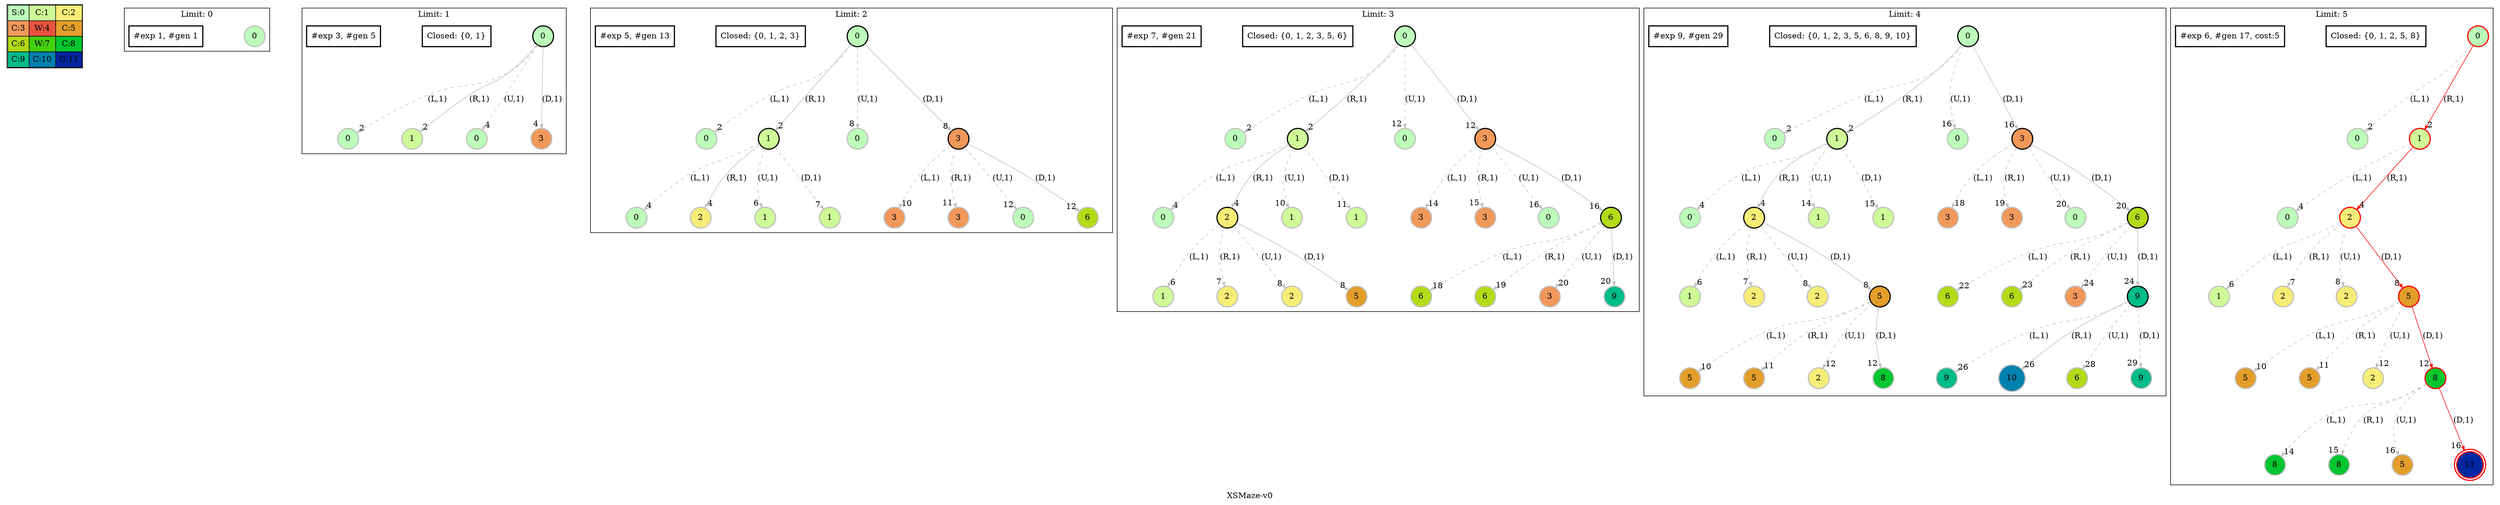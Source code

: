 digraph XSMaze { label="XSMaze-v0" nodesep=1 ranksep="1.2" node [shape=circle penwidth=2] edge [arrowsize=0.7] 
subgraph MAP {label=Map;map [shape=plaintext label=<<table border="1" cellpadding="5" cellspacing="0" cellborder="1"><tr><td bgcolor="0.32745098 0.267733   0.99083125 1.        ">S:0</td><td bgcolor="0.24117647 0.39545121 0.97940977 1.        ">C:1</td><td bgcolor="0.15490196 0.51591783 0.96349314 1.        ">C:2</td></tr><tr><td bgcolor="0.06862745 0.62692381 0.94315443 1.        ">C:3</td><td bgcolor="0.01764706 0.72643357 0.91848699 1.        ">W:4</td><td bgcolor="0.10392157 0.81262237 0.88960401 1.        ">C:5</td></tr><tr><td bgcolor="0.19803922 0.88960401 0.8534438  1.        ">C:6</td><td bgcolor="0.28431373 0.94315443 0.81619691 1.        ">W:7</td><td bgcolor="0.37058824 0.97940977 0.77520398 1.        ">C:8</td></tr><tr><td bgcolor="0.45686275 0.99770518 0.73065313 1.        ">C:9</td><td bgcolor="0.54313725 0.99770518 0.68274886 1.        ">C:10</td><td bgcolor="0.62941176 0.97940977 0.63171101 1.        ">G:11</td></tr></table>>]} 
subgraph cluster0 { label="Limit: 0"    "0_0" [label="0" style=filled color=grey fillcolor="0.32745098 0.267733   0.99083125 1.        " ]; "#exp 1, #gen 1" [ shape=box ]; }
subgraph cluster1 { label="Limit: 1"    "1_0" [label="0" style=filled color=grey fillcolor="0.32745098 0.267733   0.99083125 1.        " ];
"1_0.0-0" [label="0" style=filled color=grey fillcolor="0.32745098 0.267733   0.99083125 1.        " ]; "1_0" -> "1_0.0-0" [label="(L,1)" headlabel=" 2 " style="dashed" color=grey ]; "1_c" [label="Closed: {0}" shape=box]; 
"1_0" [label="0" style=filled color=black fillcolor="0.32745098 0.267733   0.99083125 1.        " ];"1_0.1-1" [label="1" style=filled color=grey fillcolor="0.24117647 0.39545121 0.97940977 1.        " ]; "1_0" -> "1_0.1-1" [label="(R,1)" headlabel=" 2 " style="" color=grey ]; "1_c" [label="Closed: {0}" shape=box]; 
"1_0.0-2" [label="0" style=filled color=grey fillcolor="0.32745098 0.267733   0.99083125 1.        " ]; "1_0" -> "1_0.0-2" [label="(U,1)" headlabel=" 4 " style="dashed" color=grey ]; "1_c" [label="Closed: {0, 1}" shape=box]; 

"1_0.3-3" [label="3" style=filled color=grey fillcolor="0.06862745 0.62692381 0.94315443 1.        " ]; "1_0" -> "1_0.3-3" [label="(D,1)" headlabel=" 4 " style="" color=grey ]; "1_c" [label="Closed: {0, 1}" shape=box];  "#exp 3, #gen 5" [ shape=box ]; }
subgraph cluster2 { label="Limit: 2"    "2_0" [label="0" style=filled color=grey fillcolor="0.32745098 0.267733   0.99083125 1.        " ];
"2_0.0-0" [label="0" style=filled color=grey fillcolor="0.32745098 0.267733   0.99083125 1.        " ]; "2_0" -> "2_0.0-0" [label="(L,1)" headlabel=" 2 " style="dashed" color=grey ]; "2_c" [label="Closed: {0}" shape=box]; 
"2_0" [label="0" style=filled color=black fillcolor="0.32745098 0.267733   0.99083125 1.        " ];"2_0.1-1" [label="1" style=filled color=grey fillcolor="0.24117647 0.39545121 0.97940977 1.        " ]; "2_0" -> "2_0.1-1" [label="(R,1)" headlabel=" 2 " style="" color=grey ]; "2_c" [label="Closed: {0}" shape=box]; 
"2_0.1.0-0" [label="0" style=filled color=grey fillcolor="0.32745098 0.267733   0.99083125 1.        " ]; "2_0.1-1" -> "2_0.1.0-0" [label="(L,1)" headlabel=" 4 " style="dashed" color=grey ]; "2_c" [label="Closed: {0, 1}" shape=box]; 
"2_0.1-1" [label="1" style=filled color=black fillcolor="0.24117647 0.39545121 0.97940977 1.        " ];"2_0.1.2-1" [label="2" style=filled color=grey fillcolor="0.15490196 0.51591783 0.96349314 1.        " ]; "2_0.1-1" -> "2_0.1.2-1" [label="(R,1)" headlabel=" 4 " style="" color=grey ]; "2_c" [label="Closed: {0, 1}" shape=box]; 
"2_0.1.1-2" [label="1" style=filled color=grey fillcolor="0.24117647 0.39545121 0.97940977 1.        " ]; "2_0.1-1" -> "2_0.1.1-2" [label="(U,1)" headlabel=" 6 " style="dashed" color=grey ]; "2_c" [label="Closed: {0, 1, 2}" shape=box]; 
"2_0.1.1-3" [label="1" style=filled color=grey fillcolor="0.24117647 0.39545121 0.97940977 1.        " ]; "2_0.1-1" -> "2_0.1.1-3" [label="(D,1)" headlabel=" 7 " style="dashed" color=grey ]; "2_c" [label="Closed: {0, 1, 2}" shape=box]; 
"2_0.0-2" [label="0" style=filled color=grey fillcolor="0.32745098 0.267733   0.99083125 1.        " ]; "2_0" -> "2_0.0-2" [label="(U,1)" headlabel=" 8 " style="dashed" color=grey ]; "2_c" [label="Closed: {0, 1, 2}" shape=box]; 
"2_0.3-3" [label="3" style=filled color=grey fillcolor="0.06862745 0.62692381 0.94315443 1.        " ]; "2_0" -> "2_0.3-3" [label="(D,1)" headlabel=" 8 " style="" color=grey ]; "2_c" [label="Closed: {0, 1, 2}" shape=box]; 
"2_0.3.3-0" [label="3" style=filled color=grey fillcolor="0.06862745 0.62692381 0.94315443 1.        " ]; "2_0.3-3" -> "2_0.3.3-0" [label="(L,1)" headlabel=" 10 " style="dashed" color=grey ]; "2_c" [label="Closed: {0, 1, 2, 3}" shape=box]; 
"2_0.3.3-1" [label="3" style=filled color=grey fillcolor="0.06862745 0.62692381 0.94315443 1.        " ]; "2_0.3-3" -> "2_0.3.3-1" [label="(R,1)" headlabel=" 11 " style="dashed" color=grey ]; "2_c" [label="Closed: {0, 1, 2, 3}" shape=box]; 
"2_0.3.0-2" [label="0" style=filled color=grey fillcolor="0.32745098 0.267733   0.99083125 1.        " ]; "2_0.3-3" -> "2_0.3.0-2" [label="(U,1)" headlabel=" 12 " style="dashed" color=grey ]; "2_c" [label="Closed: {0, 1, 2, 3}" shape=box]; 

"2_0.3-3" [label="3" style=filled color=black fillcolor="0.06862745 0.62692381 0.94315443 1.        " ];"2_0.3.6-3" [label="6" style=filled color=grey fillcolor="0.19803922 0.88960401 0.8534438  1.        " ]; "2_0.3-3" -> "2_0.3.6-3" [label="(D,1)" headlabel=" 12 " style="" color=grey ]; "2_c" [label="Closed: {0, 1, 2, 3}" shape=box];  "#exp 5, #gen 13" [ shape=box ]; }
subgraph cluster3 { label="Limit: 3"    "3_0" [label="0" style=filled color=grey fillcolor="0.32745098 0.267733   0.99083125 1.        " ];
"3_0.0-0" [label="0" style=filled color=grey fillcolor="0.32745098 0.267733   0.99083125 1.        " ]; "3_0" -> "3_0.0-0" [label="(L,1)" headlabel=" 2 " style="dashed" color=grey ]; "3_c" [label="Closed: {0}" shape=box]; 
"3_0" [label="0" style=filled color=black fillcolor="0.32745098 0.267733   0.99083125 1.        " ];"3_0.1-1" [label="1" style=filled color=grey fillcolor="0.24117647 0.39545121 0.97940977 1.        " ]; "3_0" -> "3_0.1-1" [label="(R,1)" headlabel=" 2 " style="" color=grey ]; "3_c" [label="Closed: {0}" shape=box]; 
"3_0.1.0-0" [label="0" style=filled color=grey fillcolor="0.32745098 0.267733   0.99083125 1.        " ]; "3_0.1-1" -> "3_0.1.0-0" [label="(L,1)" headlabel=" 4 " style="dashed" color=grey ]; "3_c" [label="Closed: {0, 1}" shape=box]; 
"3_0.1-1" [label="1" style=filled color=black fillcolor="0.24117647 0.39545121 0.97940977 1.        " ];"3_0.1.2-1" [label="2" style=filled color=grey fillcolor="0.15490196 0.51591783 0.96349314 1.        " ]; "3_0.1-1" -> "3_0.1.2-1" [label="(R,1)" headlabel=" 4 " style="" color=grey ]; "3_c" [label="Closed: {0, 1}" shape=box]; 
"3_0.1.2.1-0" [label="1" style=filled color=grey fillcolor="0.24117647 0.39545121 0.97940977 1.        " ]; "3_0.1.2-1" -> "3_0.1.2.1-0" [label="(L,1)" headlabel=" 6 " style="dashed" color=grey ]; "3_c" [label="Closed: {0, 1, 2}" shape=box]; 
"3_0.1.2.2-1" [label="2" style=filled color=grey fillcolor="0.15490196 0.51591783 0.96349314 1.        " ]; "3_0.1.2-1" -> "3_0.1.2.2-1" [label="(R,1)" headlabel=" 7 " style="dashed" color=grey ]; "3_c" [label="Closed: {0, 1, 2}" shape=box]; 
"3_0.1.2.2-2" [label="2" style=filled color=grey fillcolor="0.15490196 0.51591783 0.96349314 1.        " ]; "3_0.1.2-1" -> "3_0.1.2.2-2" [label="(U,1)" headlabel=" 8 " style="dashed" color=grey ]; "3_c" [label="Closed: {0, 1, 2}" shape=box]; 
"3_0.1.2-1" [label="2" style=filled color=black fillcolor="0.15490196 0.51591783 0.96349314 1.        " ];"3_0.1.2.5-3" [label="5" style=filled color=grey fillcolor="0.10392157 0.81262237 0.88960401 1.        " ]; "3_0.1.2-1" -> "3_0.1.2.5-3" [label="(D,1)" headlabel=" 8 " style="" color=grey ]; "3_c" [label="Closed: {0, 1, 2}" shape=box]; 
"3_0.1.1-2" [label="1" style=filled color=grey fillcolor="0.24117647 0.39545121 0.97940977 1.        " ]; "3_0.1-1" -> "3_0.1.1-2" [label="(U,1)" headlabel=" 10 " style="dashed" color=grey ]; "3_c" [label="Closed: {0, 1, 2, 5}" shape=box]; 
"3_0.1.1-3" [label="1" style=filled color=grey fillcolor="0.24117647 0.39545121 0.97940977 1.        " ]; "3_0.1-1" -> "3_0.1.1-3" [label="(D,1)" headlabel=" 11 " style="dashed" color=grey ]; "3_c" [label="Closed: {0, 1, 2, 5}" shape=box]; 
"3_0.0-2" [label="0" style=filled color=grey fillcolor="0.32745098 0.267733   0.99083125 1.        " ]; "3_0" -> "3_0.0-2" [label="(U,1)" headlabel=" 12 " style="dashed" color=grey ]; "3_c" [label="Closed: {0, 1, 2, 5}" shape=box]; 
"3_0.3-3" [label="3" style=filled color=grey fillcolor="0.06862745 0.62692381 0.94315443 1.        " ]; "3_0" -> "3_0.3-3" [label="(D,1)" headlabel=" 12 " style="" color=grey ]; "3_c" [label="Closed: {0, 1, 2, 5}" shape=box]; 
"3_0.3.3-0" [label="3" style=filled color=grey fillcolor="0.06862745 0.62692381 0.94315443 1.        " ]; "3_0.3-3" -> "3_0.3.3-0" [label="(L,1)" headlabel=" 14 " style="dashed" color=grey ]; "3_c" [label="Closed: {0, 1, 2, 3, 5}" shape=box]; 
"3_0.3.3-1" [label="3" style=filled color=grey fillcolor="0.06862745 0.62692381 0.94315443 1.        " ]; "3_0.3-3" -> "3_0.3.3-1" [label="(R,1)" headlabel=" 15 " style="dashed" color=grey ]; "3_c" [label="Closed: {0, 1, 2, 3, 5}" shape=box]; 
"3_0.3.0-2" [label="0" style=filled color=grey fillcolor="0.32745098 0.267733   0.99083125 1.        " ]; "3_0.3-3" -> "3_0.3.0-2" [label="(U,1)" headlabel=" 16 " style="dashed" color=grey ]; "3_c" [label="Closed: {0, 1, 2, 3, 5}" shape=box]; 
"3_0.3-3" [label="3" style=filled color=black fillcolor="0.06862745 0.62692381 0.94315443 1.        " ];"3_0.3.6-3" [label="6" style=filled color=grey fillcolor="0.19803922 0.88960401 0.8534438  1.        " ]; "3_0.3-3" -> "3_0.3.6-3" [label="(D,1)" headlabel=" 16 " style="" color=grey ]; "3_c" [label="Closed: {0, 1, 2, 3, 5}" shape=box]; 
"3_0.3.6.6-0" [label="6" style=filled color=grey fillcolor="0.19803922 0.88960401 0.8534438  1.        " ]; "3_0.3.6-3" -> "3_0.3.6.6-0" [label="(L,1)" headlabel=" 18 " style="dashed" color=grey ]; "3_c" [label="Closed: {0, 1, 2, 3, 5, 6}" shape=box]; 
"3_0.3.6.6-1" [label="6" style=filled color=grey fillcolor="0.19803922 0.88960401 0.8534438  1.        " ]; "3_0.3.6-3" -> "3_0.3.6.6-1" [label="(R,1)" headlabel=" 19 " style="dashed" color=grey ]; "3_c" [label="Closed: {0, 1, 2, 3, 5, 6}" shape=box]; 
"3_0.3.6.3-2" [label="3" style=filled color=grey fillcolor="0.06862745 0.62692381 0.94315443 1.        " ]; "3_0.3.6-3" -> "3_0.3.6.3-2" [label="(U,1)" headlabel=" 20 " style="dashed" color=grey ]; "3_c" [label="Closed: {0, 1, 2, 3, 5, 6}" shape=box]; 

"3_0.3.6-3" [label="6" style=filled color=black fillcolor="0.19803922 0.88960401 0.8534438  1.        " ];"3_0.3.6.9-3" [label="9" style=filled color=grey fillcolor="0.45686275 0.99770518 0.73065313 1.        " ]; "3_0.3.6-3" -> "3_0.3.6.9-3" [label="(D,1)" headlabel=" 20 " style="" color=grey ]; "3_c" [label="Closed: {0, 1, 2, 3, 5, 6}" shape=box];  "#exp 7, #gen 21" [ shape=box ]; }
subgraph cluster4 { label="Limit: 4"    "4_0" [label="0" style=filled color=grey fillcolor="0.32745098 0.267733   0.99083125 1.        " ];
"4_0.0-0" [label="0" style=filled color=grey fillcolor="0.32745098 0.267733   0.99083125 1.        " ]; "4_0" -> "4_0.0-0" [label="(L,1)" headlabel=" 2 " style="dashed" color=grey ]; "4_c" [label="Closed: {0}" shape=box]; 
"4_0" [label="0" style=filled color=black fillcolor="0.32745098 0.267733   0.99083125 1.        " ];"4_0.1-1" [label="1" style=filled color=grey fillcolor="0.24117647 0.39545121 0.97940977 1.        " ]; "4_0" -> "4_0.1-1" [label="(R,1)" headlabel=" 2 " style="" color=grey ]; "4_c" [label="Closed: {0}" shape=box]; 
"4_0.1.0-0" [label="0" style=filled color=grey fillcolor="0.32745098 0.267733   0.99083125 1.        " ]; "4_0.1-1" -> "4_0.1.0-0" [label="(L,1)" headlabel=" 4 " style="dashed" color=grey ]; "4_c" [label="Closed: {0, 1}" shape=box]; 
"4_0.1-1" [label="1" style=filled color=black fillcolor="0.24117647 0.39545121 0.97940977 1.        " ];"4_0.1.2-1" [label="2" style=filled color=grey fillcolor="0.15490196 0.51591783 0.96349314 1.        " ]; "4_0.1-1" -> "4_0.1.2-1" [label="(R,1)" headlabel=" 4 " style="" color=grey ]; "4_c" [label="Closed: {0, 1}" shape=box]; 
"4_0.1.2.1-0" [label="1" style=filled color=grey fillcolor="0.24117647 0.39545121 0.97940977 1.        " ]; "4_0.1.2-1" -> "4_0.1.2.1-0" [label="(L,1)" headlabel=" 6 " style="dashed" color=grey ]; "4_c" [label="Closed: {0, 1, 2}" shape=box]; 
"4_0.1.2.2-1" [label="2" style=filled color=grey fillcolor="0.15490196 0.51591783 0.96349314 1.        " ]; "4_0.1.2-1" -> "4_0.1.2.2-1" [label="(R,1)" headlabel=" 7 " style="dashed" color=grey ]; "4_c" [label="Closed: {0, 1, 2}" shape=box]; 
"4_0.1.2.2-2" [label="2" style=filled color=grey fillcolor="0.15490196 0.51591783 0.96349314 1.        " ]; "4_0.1.2-1" -> "4_0.1.2.2-2" [label="(U,1)" headlabel=" 8 " style="dashed" color=grey ]; "4_c" [label="Closed: {0, 1, 2}" shape=box]; 
"4_0.1.2-1" [label="2" style=filled color=black fillcolor="0.15490196 0.51591783 0.96349314 1.        " ];"4_0.1.2.5-3" [label="5" style=filled color=grey fillcolor="0.10392157 0.81262237 0.88960401 1.        " ]; "4_0.1.2-1" -> "4_0.1.2.5-3" [label="(D,1)" headlabel=" 8 " style="" color=grey ]; "4_c" [label="Closed: {0, 1, 2}" shape=box]; 
"4_0.1.2.5.5-0" [label="5" style=filled color=grey fillcolor="0.10392157 0.81262237 0.88960401 1.        " ]; "4_0.1.2.5-3" -> "4_0.1.2.5.5-0" [label="(L,1)" headlabel=" 10 " style="dashed" color=grey ]; "4_c" [label="Closed: {0, 1, 2, 5}" shape=box]; 
"4_0.1.2.5.5-1" [label="5" style=filled color=grey fillcolor="0.10392157 0.81262237 0.88960401 1.        " ]; "4_0.1.2.5-3" -> "4_0.1.2.5.5-1" [label="(R,1)" headlabel=" 11 " style="dashed" color=grey ]; "4_c" [label="Closed: {0, 1, 2, 5}" shape=box]; 
"4_0.1.2.5.2-2" [label="2" style=filled color=grey fillcolor="0.15490196 0.51591783 0.96349314 1.        " ]; "4_0.1.2.5-3" -> "4_0.1.2.5.2-2" [label="(U,1)" headlabel=" 12 " style="dashed" color=grey ]; "4_c" [label="Closed: {0, 1, 2, 5}" shape=box]; 
"4_0.1.2.5-3" [label="5" style=filled color=black fillcolor="0.10392157 0.81262237 0.88960401 1.        " ];"4_0.1.2.5.8-3" [label="8" style=filled color=grey fillcolor="0.37058824 0.97940977 0.77520398 1.        " ]; "4_0.1.2.5-3" -> "4_0.1.2.5.8-3" [label="(D,1)" headlabel=" 12 " style="" color=grey ]; "4_c" [label="Closed: {0, 1, 2, 5}" shape=box]; 
"4_0.1.1-2" [label="1" style=filled color=grey fillcolor="0.24117647 0.39545121 0.97940977 1.        " ]; "4_0.1-1" -> "4_0.1.1-2" [label="(U,1)" headlabel=" 14 " style="dashed" color=grey ]; "4_c" [label="Closed: {0, 1, 2, 5, 8}" shape=box]; 
"4_0.1.1-3" [label="1" style=filled color=grey fillcolor="0.24117647 0.39545121 0.97940977 1.        " ]; "4_0.1-1" -> "4_0.1.1-3" [label="(D,1)" headlabel=" 15 " style="dashed" color=grey ]; "4_c" [label="Closed: {0, 1, 2, 5, 8}" shape=box]; 
"4_0.0-2" [label="0" style=filled color=grey fillcolor="0.32745098 0.267733   0.99083125 1.        " ]; "4_0" -> "4_0.0-2" [label="(U,1)" headlabel=" 16 " style="dashed" color=grey ]; "4_c" [label="Closed: {0, 1, 2, 5, 8}" shape=box]; 
"4_0.3-3" [label="3" style=filled color=grey fillcolor="0.06862745 0.62692381 0.94315443 1.        " ]; "4_0" -> "4_0.3-3" [label="(D,1)" headlabel=" 16 " style="" color=grey ]; "4_c" [label="Closed: {0, 1, 2, 5, 8}" shape=box]; 
"4_0.3.3-0" [label="3" style=filled color=grey fillcolor="0.06862745 0.62692381 0.94315443 1.        " ]; "4_0.3-3" -> "4_0.3.3-0" [label="(L,1)" headlabel=" 18 " style="dashed" color=grey ]; "4_c" [label="Closed: {0, 1, 2, 3, 5, 8}" shape=box]; 
"4_0.3.3-1" [label="3" style=filled color=grey fillcolor="0.06862745 0.62692381 0.94315443 1.        " ]; "4_0.3-3" -> "4_0.3.3-1" [label="(R,1)" headlabel=" 19 " style="dashed" color=grey ]; "4_c" [label="Closed: {0, 1, 2, 3, 5, 8}" shape=box]; 
"4_0.3.0-2" [label="0" style=filled color=grey fillcolor="0.32745098 0.267733   0.99083125 1.        " ]; "4_0.3-3" -> "4_0.3.0-2" [label="(U,1)" headlabel=" 20 " style="dashed" color=grey ]; "4_c" [label="Closed: {0, 1, 2, 3, 5, 8}" shape=box]; 
"4_0.3-3" [label="3" style=filled color=black fillcolor="0.06862745 0.62692381 0.94315443 1.        " ];"4_0.3.6-3" [label="6" style=filled color=grey fillcolor="0.19803922 0.88960401 0.8534438  1.        " ]; "4_0.3-3" -> "4_0.3.6-3" [label="(D,1)" headlabel=" 20 " style="" color=grey ]; "4_c" [label="Closed: {0, 1, 2, 3, 5, 8}" shape=box]; 
"4_0.3.6.6-0" [label="6" style=filled color=grey fillcolor="0.19803922 0.88960401 0.8534438  1.        " ]; "4_0.3.6-3" -> "4_0.3.6.6-0" [label="(L,1)" headlabel=" 22 " style="dashed" color=grey ]; "4_c" [label="Closed: {0, 1, 2, 3, 5, 6, 8}" shape=box]; 
"4_0.3.6.6-1" [label="6" style=filled color=grey fillcolor="0.19803922 0.88960401 0.8534438  1.        " ]; "4_0.3.6-3" -> "4_0.3.6.6-1" [label="(R,1)" headlabel=" 23 " style="dashed" color=grey ]; "4_c" [label="Closed: {0, 1, 2, 3, 5, 6, 8}" shape=box]; 
"4_0.3.6.3-2" [label="3" style=filled color=grey fillcolor="0.06862745 0.62692381 0.94315443 1.        " ]; "4_0.3.6-3" -> "4_0.3.6.3-2" [label="(U,1)" headlabel=" 24 " style="dashed" color=grey ]; "4_c" [label="Closed: {0, 1, 2, 3, 5, 6, 8}" shape=box]; 
"4_0.3.6-3" [label="6" style=filled color=black fillcolor="0.19803922 0.88960401 0.8534438  1.        " ];"4_0.3.6.9-3" [label="9" style=filled color=grey fillcolor="0.45686275 0.99770518 0.73065313 1.        " ]; "4_0.3.6-3" -> "4_0.3.6.9-3" [label="(D,1)" headlabel=" 24 " style="" color=grey ]; "4_c" [label="Closed: {0, 1, 2, 3, 5, 6, 8}" shape=box]; 
"4_0.3.6.9.9-0" [label="9" style=filled color=grey fillcolor="0.45686275 0.99770518 0.73065313 1.        " ]; "4_0.3.6.9-3" -> "4_0.3.6.9.9-0" [label="(L,1)" headlabel=" 26 " style="dashed" color=grey ]; "4_c" [label="Closed: {0, 1, 2, 3, 5, 6, 8, 9}" shape=box]; 
"4_0.3.6.9-3" [label="9" style=filled color=black fillcolor="0.45686275 0.99770518 0.73065313 1.        " ];"4_0.3.6.9.10-1" [label="10" style=filled color=grey fillcolor="0.54313725 0.99770518 0.68274886 1.        " ]; "4_0.3.6.9-3" -> "4_0.3.6.9.10-1" [label="(R,1)" headlabel=" 26 " style="" color=grey ]; "4_c" [label="Closed: {0, 1, 2, 3, 5, 6, 8, 9}" shape=box]; 
"4_0.3.6.9.6-2" [label="6" style=filled color=grey fillcolor="0.19803922 0.88960401 0.8534438  1.        " ]; "4_0.3.6.9-3" -> "4_0.3.6.9.6-2" [label="(U,1)" headlabel=" 28 " style="dashed" color=grey ]; "4_c" [label="Closed: {0, 1, 2, 3, 5, 6, 8, 9, 10}" shape=box]; 
"4_0.3.6.9.9-3" [label="9" style=filled color=grey fillcolor="0.45686275 0.99770518 0.73065313 1.        " ]; "4_0.3.6.9-3" -> "4_0.3.6.9.9-3" [label="(D,1)" headlabel=" 29 " style="dashed" color=grey ]; "4_c" [label="Closed: {0, 1, 2, 3, 5, 6, 8, 9, 10}" shape=box]; 
 "#exp 9, #gen 29" [ shape=box ]; }
subgraph cluster5 { label="Limit: 5"    "5_0" [label="0" style=filled color=grey fillcolor="0.32745098 0.267733   0.99083125 1.        " ];
"5_0.0-0" [label="0" style=filled color=grey fillcolor="0.32745098 0.267733   0.99083125 1.        " ]; "5_0" -> "5_0.0-0" [label="(L,1)" headlabel=" 2 " style="dashed" color=grey ]; "5_c" [label="Closed: {0}" shape=box]; 
"5_0" [label="0" style=filled color=black color=red fillcolor="0.32745098 0.267733   0.99083125 1.        " ];"5_0.1-1" [label="1" style=filled color=grey color=red fillcolor="0.24117647 0.39545121 0.97940977 1.        " ]; "5_0" -> "5_0.1-1" [label="(R,1)" headlabel=" 2 " style="" color=grey color=red ]; "5_c" [label="Closed: {0}" shape=box]; 
"5_0.1.0-0" [label="0" style=filled color=grey fillcolor="0.32745098 0.267733   0.99083125 1.        " ]; "5_0.1-1" -> "5_0.1.0-0" [label="(L,1)" headlabel=" 4 " style="dashed" color=grey ]; "5_c" [label="Closed: {0, 1}" shape=box]; 
"5_0.1-1" [label="1" style=filled color=black color=red fillcolor="0.24117647 0.39545121 0.97940977 1.        " ];"5_0.1.2-1" [label="2" style=filled color=grey color=red fillcolor="0.15490196 0.51591783 0.96349314 1.        " ]; "5_0.1-1" -> "5_0.1.2-1" [label="(R,1)" headlabel=" 4 " style="" color=grey color=red ]; "5_c" [label="Closed: {0, 1}" shape=box]; 
"5_0.1.2.1-0" [label="1" style=filled color=grey fillcolor="0.24117647 0.39545121 0.97940977 1.        " ]; "5_0.1.2-1" -> "5_0.1.2.1-0" [label="(L,1)" headlabel=" 6 " style="dashed" color=grey ]; "5_c" [label="Closed: {0, 1, 2}" shape=box]; 
"5_0.1.2.2-1" [label="2" style=filled color=grey fillcolor="0.15490196 0.51591783 0.96349314 1.        " ]; "5_0.1.2-1" -> "5_0.1.2.2-1" [label="(R,1)" headlabel=" 7 " style="dashed" color=grey ]; "5_c" [label="Closed: {0, 1, 2}" shape=box]; 
"5_0.1.2.2-2" [label="2" style=filled color=grey fillcolor="0.15490196 0.51591783 0.96349314 1.        " ]; "5_0.1.2-1" -> "5_0.1.2.2-2" [label="(U,1)" headlabel=" 8 " style="dashed" color=grey ]; "5_c" [label="Closed: {0, 1, 2}" shape=box]; 
"5_0.1.2-1" [label="2" style=filled color=black color=red fillcolor="0.15490196 0.51591783 0.96349314 1.        " ];"5_0.1.2.5-3" [label="5" style=filled color=grey color=red fillcolor="0.10392157 0.81262237 0.88960401 1.        " ]; "5_0.1.2-1" -> "5_0.1.2.5-3" [label="(D,1)" headlabel=" 8 " style="" color=grey color=red ]; "5_c" [label="Closed: {0, 1, 2}" shape=box]; 
"5_0.1.2.5.5-0" [label="5" style=filled color=grey fillcolor="0.10392157 0.81262237 0.88960401 1.        " ]; "5_0.1.2.5-3" -> "5_0.1.2.5.5-0" [label="(L,1)" headlabel=" 10 " style="dashed" color=grey ]; "5_c" [label="Closed: {0, 1, 2, 5}" shape=box]; 
"5_0.1.2.5.5-1" [label="5" style=filled color=grey fillcolor="0.10392157 0.81262237 0.88960401 1.        " ]; "5_0.1.2.5-3" -> "5_0.1.2.5.5-1" [label="(R,1)" headlabel=" 11 " style="dashed" color=grey ]; "5_c" [label="Closed: {0, 1, 2, 5}" shape=box]; 
"5_0.1.2.5.2-2" [label="2" style=filled color=grey fillcolor="0.15490196 0.51591783 0.96349314 1.        " ]; "5_0.1.2.5-3" -> "5_0.1.2.5.2-2" [label="(U,1)" headlabel=" 12 " style="dashed" color=grey ]; "5_c" [label="Closed: {0, 1, 2, 5}" shape=box]; 
"5_0.1.2.5-3" [label="5" style=filled color=black color=red fillcolor="0.10392157 0.81262237 0.88960401 1.        " ];"5_0.1.2.5.8-3" [label="8" style=filled color=grey color=red fillcolor="0.37058824 0.97940977 0.77520398 1.        " ]; "5_0.1.2.5-3" -> "5_0.1.2.5.8-3" [label="(D,1)" headlabel=" 12 " style="" color=grey color=red ]; "5_c" [label="Closed: {0, 1, 2, 5}" shape=box]; 
"5_0.1.2.5.8.8-0" [label="8" style=filled color=grey fillcolor="0.37058824 0.97940977 0.77520398 1.        " ]; "5_0.1.2.5.8-3" -> "5_0.1.2.5.8.8-0" [label="(L,1)" headlabel=" 14 " style="dashed" color=grey ]; "5_c" [label="Closed: {0, 1, 2, 5, 8}" shape=box]; 
"5_0.1.2.5.8.8-1" [label="8" style=filled color=grey fillcolor="0.37058824 0.97940977 0.77520398 1.        " ]; "5_0.1.2.5.8-3" -> "5_0.1.2.5.8.8-1" [label="(R,1)" headlabel=" 15 " style="dashed" color=grey ]; "5_c" [label="Closed: {0, 1, 2, 5, 8}" shape=box]; 
"5_0.1.2.5.8.5-2" [label="5" style=filled color=grey fillcolor="0.10392157 0.81262237 0.88960401 1.        " ]; "5_0.1.2.5.8-3" -> "5_0.1.2.5.8.5-2" [label="(U,1)" headlabel=" 16 " style="dashed" color=grey ]; "5_c" [label="Closed: {0, 1, 2, 5, 8}" shape=box]; 

"5_0.1.2.5.8-3" [label="8" style=filled color=black color=red fillcolor="0.37058824 0.97940977 0.77520398 1.        " ];"5_0.1.2.5.8.11-3" [label="11" style=filled color=black color=red fillcolor="0.62941176 0.97940977 0.63171101 1.        " peripheries=2 /*GOALSTATE*/]; "5_0.1.2.5.8-3" -> "5_0.1.2.5.8.11-3" [label="(D,1)" headlabel=" 16 " style="" color=grey color=red ]; "5_c" [label="Closed: {0, 1, 2, 5, 8}" shape=box]; "#exp 6, #gen 17, cost:5" [ shape=box ]; }
}
